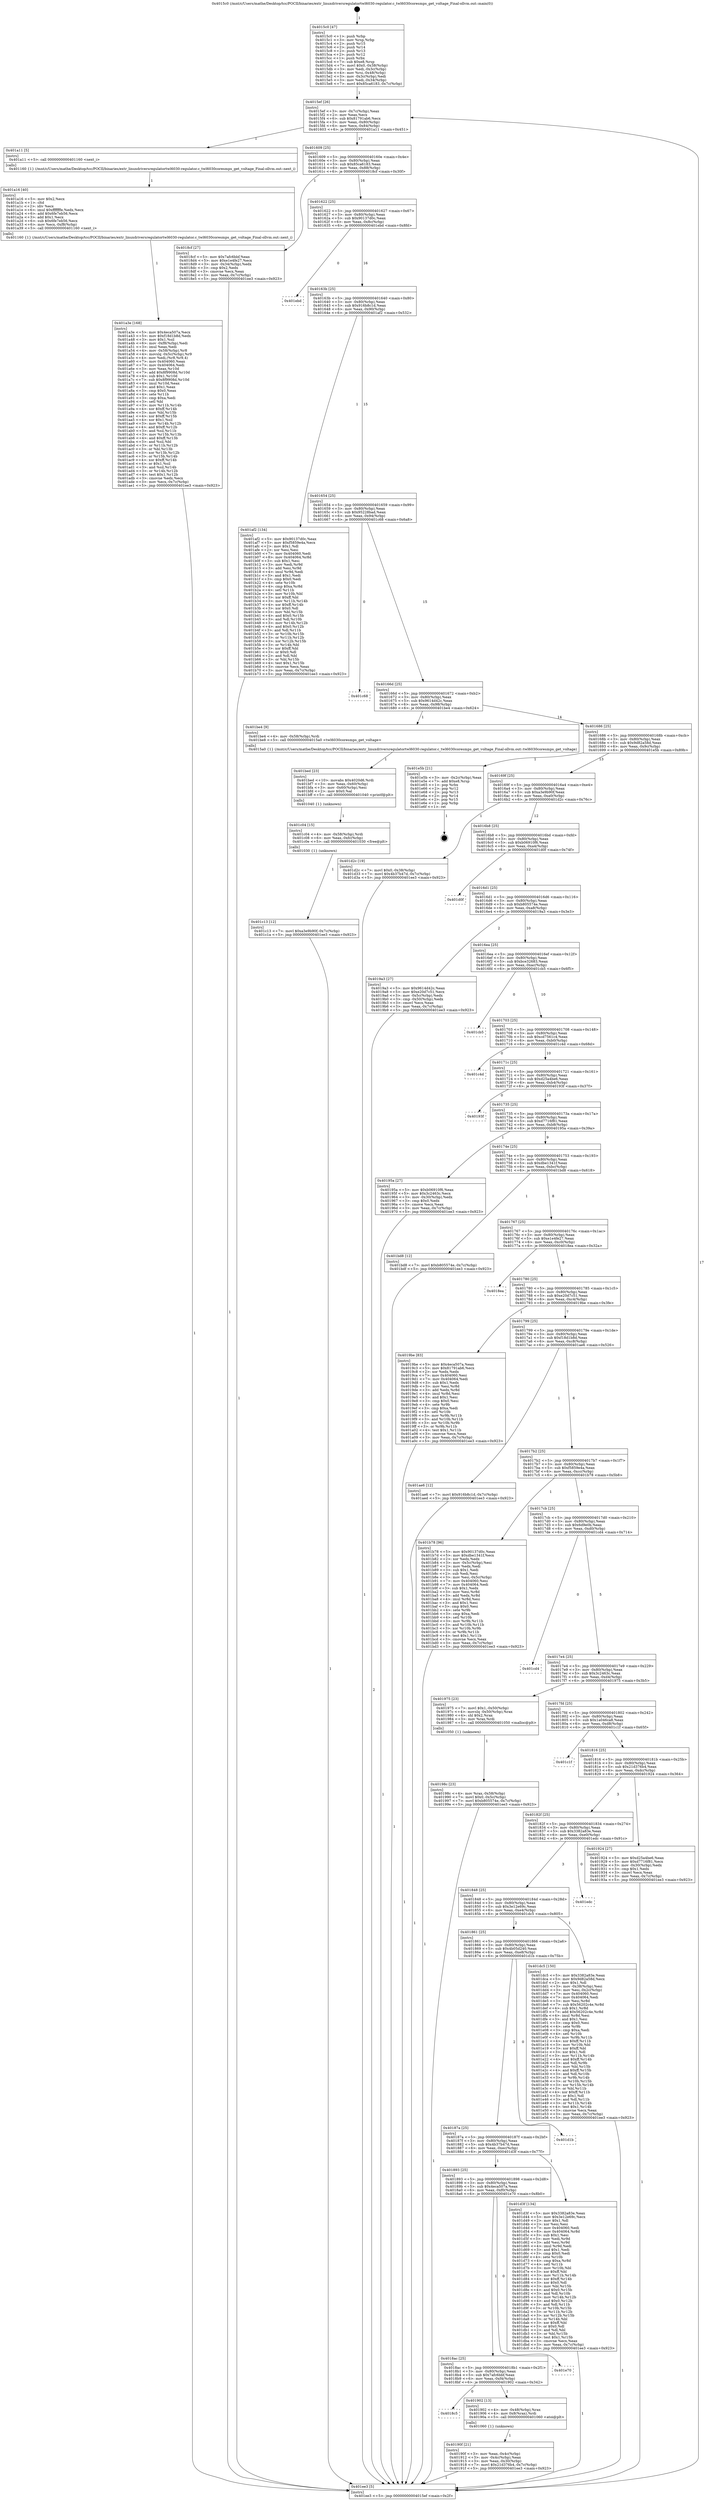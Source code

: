 digraph "0x4015c0" {
  label = "0x4015c0 (/mnt/c/Users/mathe/Desktop/tcc/POCII/binaries/extr_linuxdriversregulatortwl6030-regulator.c_twl6030coresmps_get_voltage_Final-ollvm.out::main(0))"
  labelloc = "t"
  node[shape=record]

  Entry [label="",width=0.3,height=0.3,shape=circle,fillcolor=black,style=filled]
  "0x4015ef" [label="{
     0x4015ef [26]\l
     | [instrs]\l
     &nbsp;&nbsp;0x4015ef \<+3\>: mov -0x7c(%rbp),%eax\l
     &nbsp;&nbsp;0x4015f2 \<+2\>: mov %eax,%ecx\l
     &nbsp;&nbsp;0x4015f4 \<+6\>: sub $0x81791ab6,%ecx\l
     &nbsp;&nbsp;0x4015fa \<+3\>: mov %eax,-0x80(%rbp)\l
     &nbsp;&nbsp;0x4015fd \<+6\>: mov %ecx,-0x84(%rbp)\l
     &nbsp;&nbsp;0x401603 \<+6\>: je 0000000000401a11 \<main+0x451\>\l
  }"]
  "0x401a11" [label="{
     0x401a11 [5]\l
     | [instrs]\l
     &nbsp;&nbsp;0x401a11 \<+5\>: call 0000000000401160 \<next_i\>\l
     | [calls]\l
     &nbsp;&nbsp;0x401160 \{1\} (/mnt/c/Users/mathe/Desktop/tcc/POCII/binaries/extr_linuxdriversregulatortwl6030-regulator.c_twl6030coresmps_get_voltage_Final-ollvm.out::next_i)\l
  }"]
  "0x401609" [label="{
     0x401609 [25]\l
     | [instrs]\l
     &nbsp;&nbsp;0x401609 \<+5\>: jmp 000000000040160e \<main+0x4e\>\l
     &nbsp;&nbsp;0x40160e \<+3\>: mov -0x80(%rbp),%eax\l
     &nbsp;&nbsp;0x401611 \<+5\>: sub $0x85ca6183,%eax\l
     &nbsp;&nbsp;0x401616 \<+6\>: mov %eax,-0x88(%rbp)\l
     &nbsp;&nbsp;0x40161c \<+6\>: je 00000000004018cf \<main+0x30f\>\l
  }"]
  Exit [label="",width=0.3,height=0.3,shape=circle,fillcolor=black,style=filled,peripheries=2]
  "0x4018cf" [label="{
     0x4018cf [27]\l
     | [instrs]\l
     &nbsp;&nbsp;0x4018cf \<+5\>: mov $0x7afc6bbf,%eax\l
     &nbsp;&nbsp;0x4018d4 \<+5\>: mov $0xe1e4fe27,%ecx\l
     &nbsp;&nbsp;0x4018d9 \<+3\>: mov -0x34(%rbp),%edx\l
     &nbsp;&nbsp;0x4018dc \<+3\>: cmp $0x2,%edx\l
     &nbsp;&nbsp;0x4018df \<+3\>: cmovne %ecx,%eax\l
     &nbsp;&nbsp;0x4018e2 \<+3\>: mov %eax,-0x7c(%rbp)\l
     &nbsp;&nbsp;0x4018e5 \<+5\>: jmp 0000000000401ee3 \<main+0x923\>\l
  }"]
  "0x401622" [label="{
     0x401622 [25]\l
     | [instrs]\l
     &nbsp;&nbsp;0x401622 \<+5\>: jmp 0000000000401627 \<main+0x67\>\l
     &nbsp;&nbsp;0x401627 \<+3\>: mov -0x80(%rbp),%eax\l
     &nbsp;&nbsp;0x40162a \<+5\>: sub $0x90137d0c,%eax\l
     &nbsp;&nbsp;0x40162f \<+6\>: mov %eax,-0x8c(%rbp)\l
     &nbsp;&nbsp;0x401635 \<+6\>: je 0000000000401ebd \<main+0x8fd\>\l
  }"]
  "0x401ee3" [label="{
     0x401ee3 [5]\l
     | [instrs]\l
     &nbsp;&nbsp;0x401ee3 \<+5\>: jmp 00000000004015ef \<main+0x2f\>\l
  }"]
  "0x4015c0" [label="{
     0x4015c0 [47]\l
     | [instrs]\l
     &nbsp;&nbsp;0x4015c0 \<+1\>: push %rbp\l
     &nbsp;&nbsp;0x4015c1 \<+3\>: mov %rsp,%rbp\l
     &nbsp;&nbsp;0x4015c4 \<+2\>: push %r15\l
     &nbsp;&nbsp;0x4015c6 \<+2\>: push %r14\l
     &nbsp;&nbsp;0x4015c8 \<+2\>: push %r13\l
     &nbsp;&nbsp;0x4015ca \<+2\>: push %r12\l
     &nbsp;&nbsp;0x4015cc \<+1\>: push %rbx\l
     &nbsp;&nbsp;0x4015cd \<+7\>: sub $0xe8,%rsp\l
     &nbsp;&nbsp;0x4015d4 \<+7\>: movl $0x0,-0x38(%rbp)\l
     &nbsp;&nbsp;0x4015db \<+3\>: mov %edi,-0x3c(%rbp)\l
     &nbsp;&nbsp;0x4015de \<+4\>: mov %rsi,-0x48(%rbp)\l
     &nbsp;&nbsp;0x4015e2 \<+3\>: mov -0x3c(%rbp),%edi\l
     &nbsp;&nbsp;0x4015e5 \<+3\>: mov %edi,-0x34(%rbp)\l
     &nbsp;&nbsp;0x4015e8 \<+7\>: movl $0x85ca6183,-0x7c(%rbp)\l
  }"]
  "0x401c13" [label="{
     0x401c13 [12]\l
     | [instrs]\l
     &nbsp;&nbsp;0x401c13 \<+7\>: movl $0xa3e9b90f,-0x7c(%rbp)\l
     &nbsp;&nbsp;0x401c1a \<+5\>: jmp 0000000000401ee3 \<main+0x923\>\l
  }"]
  "0x401ebd" [label="{
     0x401ebd\l
  }", style=dashed]
  "0x40163b" [label="{
     0x40163b [25]\l
     | [instrs]\l
     &nbsp;&nbsp;0x40163b \<+5\>: jmp 0000000000401640 \<main+0x80\>\l
     &nbsp;&nbsp;0x401640 \<+3\>: mov -0x80(%rbp),%eax\l
     &nbsp;&nbsp;0x401643 \<+5\>: sub $0x916b8c1d,%eax\l
     &nbsp;&nbsp;0x401648 \<+6\>: mov %eax,-0x90(%rbp)\l
     &nbsp;&nbsp;0x40164e \<+6\>: je 0000000000401af2 \<main+0x532\>\l
  }"]
  "0x401c04" [label="{
     0x401c04 [15]\l
     | [instrs]\l
     &nbsp;&nbsp;0x401c04 \<+4\>: mov -0x58(%rbp),%rdi\l
     &nbsp;&nbsp;0x401c08 \<+6\>: mov %eax,-0xfc(%rbp)\l
     &nbsp;&nbsp;0x401c0e \<+5\>: call 0000000000401030 \<free@plt\>\l
     | [calls]\l
     &nbsp;&nbsp;0x401030 \{1\} (unknown)\l
  }"]
  "0x401af2" [label="{
     0x401af2 [134]\l
     | [instrs]\l
     &nbsp;&nbsp;0x401af2 \<+5\>: mov $0x90137d0c,%eax\l
     &nbsp;&nbsp;0x401af7 \<+5\>: mov $0xf5859e4a,%ecx\l
     &nbsp;&nbsp;0x401afc \<+2\>: mov $0x1,%dl\l
     &nbsp;&nbsp;0x401afe \<+2\>: xor %esi,%esi\l
     &nbsp;&nbsp;0x401b00 \<+7\>: mov 0x404060,%edi\l
     &nbsp;&nbsp;0x401b07 \<+8\>: mov 0x404064,%r8d\l
     &nbsp;&nbsp;0x401b0f \<+3\>: sub $0x1,%esi\l
     &nbsp;&nbsp;0x401b12 \<+3\>: mov %edi,%r9d\l
     &nbsp;&nbsp;0x401b15 \<+3\>: add %esi,%r9d\l
     &nbsp;&nbsp;0x401b18 \<+4\>: imul %r9d,%edi\l
     &nbsp;&nbsp;0x401b1c \<+3\>: and $0x1,%edi\l
     &nbsp;&nbsp;0x401b1f \<+3\>: cmp $0x0,%edi\l
     &nbsp;&nbsp;0x401b22 \<+4\>: sete %r10b\l
     &nbsp;&nbsp;0x401b26 \<+4\>: cmp $0xa,%r8d\l
     &nbsp;&nbsp;0x401b2a \<+4\>: setl %r11b\l
     &nbsp;&nbsp;0x401b2e \<+3\>: mov %r10b,%bl\l
     &nbsp;&nbsp;0x401b31 \<+3\>: xor $0xff,%bl\l
     &nbsp;&nbsp;0x401b34 \<+3\>: mov %r11b,%r14b\l
     &nbsp;&nbsp;0x401b37 \<+4\>: xor $0xff,%r14b\l
     &nbsp;&nbsp;0x401b3b \<+3\>: xor $0x0,%dl\l
     &nbsp;&nbsp;0x401b3e \<+3\>: mov %bl,%r15b\l
     &nbsp;&nbsp;0x401b41 \<+4\>: and $0x0,%r15b\l
     &nbsp;&nbsp;0x401b45 \<+3\>: and %dl,%r10b\l
     &nbsp;&nbsp;0x401b48 \<+3\>: mov %r14b,%r12b\l
     &nbsp;&nbsp;0x401b4b \<+4\>: and $0x0,%r12b\l
     &nbsp;&nbsp;0x401b4f \<+3\>: and %dl,%r11b\l
     &nbsp;&nbsp;0x401b52 \<+3\>: or %r10b,%r15b\l
     &nbsp;&nbsp;0x401b55 \<+3\>: or %r11b,%r12b\l
     &nbsp;&nbsp;0x401b58 \<+3\>: xor %r12b,%r15b\l
     &nbsp;&nbsp;0x401b5b \<+3\>: or %r14b,%bl\l
     &nbsp;&nbsp;0x401b5e \<+3\>: xor $0xff,%bl\l
     &nbsp;&nbsp;0x401b61 \<+3\>: or $0x0,%dl\l
     &nbsp;&nbsp;0x401b64 \<+2\>: and %dl,%bl\l
     &nbsp;&nbsp;0x401b66 \<+3\>: or %bl,%r15b\l
     &nbsp;&nbsp;0x401b69 \<+4\>: test $0x1,%r15b\l
     &nbsp;&nbsp;0x401b6d \<+3\>: cmovne %ecx,%eax\l
     &nbsp;&nbsp;0x401b70 \<+3\>: mov %eax,-0x7c(%rbp)\l
     &nbsp;&nbsp;0x401b73 \<+5\>: jmp 0000000000401ee3 \<main+0x923\>\l
  }"]
  "0x401654" [label="{
     0x401654 [25]\l
     | [instrs]\l
     &nbsp;&nbsp;0x401654 \<+5\>: jmp 0000000000401659 \<main+0x99\>\l
     &nbsp;&nbsp;0x401659 \<+3\>: mov -0x80(%rbp),%eax\l
     &nbsp;&nbsp;0x40165c \<+5\>: sub $0x95228bad,%eax\l
     &nbsp;&nbsp;0x401661 \<+6\>: mov %eax,-0x94(%rbp)\l
     &nbsp;&nbsp;0x401667 \<+6\>: je 0000000000401c68 \<main+0x6a8\>\l
  }"]
  "0x401bed" [label="{
     0x401bed [23]\l
     | [instrs]\l
     &nbsp;&nbsp;0x401bed \<+10\>: movabs $0x4020d6,%rdi\l
     &nbsp;&nbsp;0x401bf7 \<+3\>: mov %eax,-0x60(%rbp)\l
     &nbsp;&nbsp;0x401bfa \<+3\>: mov -0x60(%rbp),%esi\l
     &nbsp;&nbsp;0x401bfd \<+2\>: mov $0x0,%al\l
     &nbsp;&nbsp;0x401bff \<+5\>: call 0000000000401040 \<printf@plt\>\l
     | [calls]\l
     &nbsp;&nbsp;0x401040 \{1\} (unknown)\l
  }"]
  "0x401c68" [label="{
     0x401c68\l
  }", style=dashed]
  "0x40166d" [label="{
     0x40166d [25]\l
     | [instrs]\l
     &nbsp;&nbsp;0x40166d \<+5\>: jmp 0000000000401672 \<main+0xb2\>\l
     &nbsp;&nbsp;0x401672 \<+3\>: mov -0x80(%rbp),%eax\l
     &nbsp;&nbsp;0x401675 \<+5\>: sub $0x9614d42c,%eax\l
     &nbsp;&nbsp;0x40167a \<+6\>: mov %eax,-0x98(%rbp)\l
     &nbsp;&nbsp;0x401680 \<+6\>: je 0000000000401be4 \<main+0x624\>\l
  }"]
  "0x401a3e" [label="{
     0x401a3e [168]\l
     | [instrs]\l
     &nbsp;&nbsp;0x401a3e \<+5\>: mov $0x4eca507a,%ecx\l
     &nbsp;&nbsp;0x401a43 \<+5\>: mov $0xf18d1b8d,%edx\l
     &nbsp;&nbsp;0x401a48 \<+3\>: mov $0x1,%sil\l
     &nbsp;&nbsp;0x401a4b \<+6\>: mov -0xf8(%rbp),%edi\l
     &nbsp;&nbsp;0x401a51 \<+3\>: imul %eax,%edi\l
     &nbsp;&nbsp;0x401a54 \<+4\>: mov -0x58(%rbp),%r8\l
     &nbsp;&nbsp;0x401a58 \<+4\>: movslq -0x5c(%rbp),%r9\l
     &nbsp;&nbsp;0x401a5c \<+4\>: mov %edi,(%r8,%r9,4)\l
     &nbsp;&nbsp;0x401a60 \<+7\>: mov 0x404060,%eax\l
     &nbsp;&nbsp;0x401a67 \<+7\>: mov 0x404064,%edi\l
     &nbsp;&nbsp;0x401a6e \<+3\>: mov %eax,%r10d\l
     &nbsp;&nbsp;0x401a71 \<+7\>: add $0x8f9908d,%r10d\l
     &nbsp;&nbsp;0x401a78 \<+4\>: sub $0x1,%r10d\l
     &nbsp;&nbsp;0x401a7c \<+7\>: sub $0x8f9908d,%r10d\l
     &nbsp;&nbsp;0x401a83 \<+4\>: imul %r10d,%eax\l
     &nbsp;&nbsp;0x401a87 \<+3\>: and $0x1,%eax\l
     &nbsp;&nbsp;0x401a8a \<+3\>: cmp $0x0,%eax\l
     &nbsp;&nbsp;0x401a8d \<+4\>: sete %r11b\l
     &nbsp;&nbsp;0x401a91 \<+3\>: cmp $0xa,%edi\l
     &nbsp;&nbsp;0x401a94 \<+3\>: setl %bl\l
     &nbsp;&nbsp;0x401a97 \<+3\>: mov %r11b,%r14b\l
     &nbsp;&nbsp;0x401a9a \<+4\>: xor $0xff,%r14b\l
     &nbsp;&nbsp;0x401a9e \<+3\>: mov %bl,%r15b\l
     &nbsp;&nbsp;0x401aa1 \<+4\>: xor $0xff,%r15b\l
     &nbsp;&nbsp;0x401aa5 \<+4\>: xor $0x1,%sil\l
     &nbsp;&nbsp;0x401aa9 \<+3\>: mov %r14b,%r12b\l
     &nbsp;&nbsp;0x401aac \<+4\>: and $0xff,%r12b\l
     &nbsp;&nbsp;0x401ab0 \<+3\>: and %sil,%r11b\l
     &nbsp;&nbsp;0x401ab3 \<+3\>: mov %r15b,%r13b\l
     &nbsp;&nbsp;0x401ab6 \<+4\>: and $0xff,%r13b\l
     &nbsp;&nbsp;0x401aba \<+3\>: and %sil,%bl\l
     &nbsp;&nbsp;0x401abd \<+3\>: or %r11b,%r12b\l
     &nbsp;&nbsp;0x401ac0 \<+3\>: or %bl,%r13b\l
     &nbsp;&nbsp;0x401ac3 \<+3\>: xor %r13b,%r12b\l
     &nbsp;&nbsp;0x401ac6 \<+3\>: or %r15b,%r14b\l
     &nbsp;&nbsp;0x401ac9 \<+4\>: xor $0xff,%r14b\l
     &nbsp;&nbsp;0x401acd \<+4\>: or $0x1,%sil\l
     &nbsp;&nbsp;0x401ad1 \<+3\>: and %sil,%r14b\l
     &nbsp;&nbsp;0x401ad4 \<+3\>: or %r14b,%r12b\l
     &nbsp;&nbsp;0x401ad7 \<+4\>: test $0x1,%r12b\l
     &nbsp;&nbsp;0x401adb \<+3\>: cmovne %edx,%ecx\l
     &nbsp;&nbsp;0x401ade \<+3\>: mov %ecx,-0x7c(%rbp)\l
     &nbsp;&nbsp;0x401ae1 \<+5\>: jmp 0000000000401ee3 \<main+0x923\>\l
  }"]
  "0x401be4" [label="{
     0x401be4 [9]\l
     | [instrs]\l
     &nbsp;&nbsp;0x401be4 \<+4\>: mov -0x58(%rbp),%rdi\l
     &nbsp;&nbsp;0x401be8 \<+5\>: call 00000000004015a0 \<twl6030coresmps_get_voltage\>\l
     | [calls]\l
     &nbsp;&nbsp;0x4015a0 \{1\} (/mnt/c/Users/mathe/Desktop/tcc/POCII/binaries/extr_linuxdriversregulatortwl6030-regulator.c_twl6030coresmps_get_voltage_Final-ollvm.out::twl6030coresmps_get_voltage)\l
  }"]
  "0x401686" [label="{
     0x401686 [25]\l
     | [instrs]\l
     &nbsp;&nbsp;0x401686 \<+5\>: jmp 000000000040168b \<main+0xcb\>\l
     &nbsp;&nbsp;0x40168b \<+3\>: mov -0x80(%rbp),%eax\l
     &nbsp;&nbsp;0x40168e \<+5\>: sub $0x9d82a58d,%eax\l
     &nbsp;&nbsp;0x401693 \<+6\>: mov %eax,-0x9c(%rbp)\l
     &nbsp;&nbsp;0x401699 \<+6\>: je 0000000000401e5b \<main+0x89b\>\l
  }"]
  "0x401a16" [label="{
     0x401a16 [40]\l
     | [instrs]\l
     &nbsp;&nbsp;0x401a16 \<+5\>: mov $0x2,%ecx\l
     &nbsp;&nbsp;0x401a1b \<+1\>: cltd\l
     &nbsp;&nbsp;0x401a1c \<+2\>: idiv %ecx\l
     &nbsp;&nbsp;0x401a1e \<+6\>: imul $0xfffffffe,%edx,%ecx\l
     &nbsp;&nbsp;0x401a24 \<+6\>: add $0x6fe7eb56,%ecx\l
     &nbsp;&nbsp;0x401a2a \<+3\>: add $0x1,%ecx\l
     &nbsp;&nbsp;0x401a2d \<+6\>: sub $0x6fe7eb56,%ecx\l
     &nbsp;&nbsp;0x401a33 \<+6\>: mov %ecx,-0xf8(%rbp)\l
     &nbsp;&nbsp;0x401a39 \<+5\>: call 0000000000401160 \<next_i\>\l
     | [calls]\l
     &nbsp;&nbsp;0x401160 \{1\} (/mnt/c/Users/mathe/Desktop/tcc/POCII/binaries/extr_linuxdriversregulatortwl6030-regulator.c_twl6030coresmps_get_voltage_Final-ollvm.out::next_i)\l
  }"]
  "0x401e5b" [label="{
     0x401e5b [21]\l
     | [instrs]\l
     &nbsp;&nbsp;0x401e5b \<+3\>: mov -0x2c(%rbp),%eax\l
     &nbsp;&nbsp;0x401e5e \<+7\>: add $0xe8,%rsp\l
     &nbsp;&nbsp;0x401e65 \<+1\>: pop %rbx\l
     &nbsp;&nbsp;0x401e66 \<+2\>: pop %r12\l
     &nbsp;&nbsp;0x401e68 \<+2\>: pop %r13\l
     &nbsp;&nbsp;0x401e6a \<+2\>: pop %r14\l
     &nbsp;&nbsp;0x401e6c \<+2\>: pop %r15\l
     &nbsp;&nbsp;0x401e6e \<+1\>: pop %rbp\l
     &nbsp;&nbsp;0x401e6f \<+1\>: ret\l
  }"]
  "0x40169f" [label="{
     0x40169f [25]\l
     | [instrs]\l
     &nbsp;&nbsp;0x40169f \<+5\>: jmp 00000000004016a4 \<main+0xe4\>\l
     &nbsp;&nbsp;0x4016a4 \<+3\>: mov -0x80(%rbp),%eax\l
     &nbsp;&nbsp;0x4016a7 \<+5\>: sub $0xa3e9b90f,%eax\l
     &nbsp;&nbsp;0x4016ac \<+6\>: mov %eax,-0xa0(%rbp)\l
     &nbsp;&nbsp;0x4016b2 \<+6\>: je 0000000000401d2c \<main+0x76c\>\l
  }"]
  "0x40198c" [label="{
     0x40198c [23]\l
     | [instrs]\l
     &nbsp;&nbsp;0x40198c \<+4\>: mov %rax,-0x58(%rbp)\l
     &nbsp;&nbsp;0x401990 \<+7\>: movl $0x0,-0x5c(%rbp)\l
     &nbsp;&nbsp;0x401997 \<+7\>: movl $0xb805574e,-0x7c(%rbp)\l
     &nbsp;&nbsp;0x40199e \<+5\>: jmp 0000000000401ee3 \<main+0x923\>\l
  }"]
  "0x401d2c" [label="{
     0x401d2c [19]\l
     | [instrs]\l
     &nbsp;&nbsp;0x401d2c \<+7\>: movl $0x0,-0x38(%rbp)\l
     &nbsp;&nbsp;0x401d33 \<+7\>: movl $0x4b37b47d,-0x7c(%rbp)\l
     &nbsp;&nbsp;0x401d3a \<+5\>: jmp 0000000000401ee3 \<main+0x923\>\l
  }"]
  "0x4016b8" [label="{
     0x4016b8 [25]\l
     | [instrs]\l
     &nbsp;&nbsp;0x4016b8 \<+5\>: jmp 00000000004016bd \<main+0xfd\>\l
     &nbsp;&nbsp;0x4016bd \<+3\>: mov -0x80(%rbp),%eax\l
     &nbsp;&nbsp;0x4016c0 \<+5\>: sub $0xb06910f6,%eax\l
     &nbsp;&nbsp;0x4016c5 \<+6\>: mov %eax,-0xa4(%rbp)\l
     &nbsp;&nbsp;0x4016cb \<+6\>: je 0000000000401d0f \<main+0x74f\>\l
  }"]
  "0x40190f" [label="{
     0x40190f [21]\l
     | [instrs]\l
     &nbsp;&nbsp;0x40190f \<+3\>: mov %eax,-0x4c(%rbp)\l
     &nbsp;&nbsp;0x401912 \<+3\>: mov -0x4c(%rbp),%eax\l
     &nbsp;&nbsp;0x401915 \<+3\>: mov %eax,-0x30(%rbp)\l
     &nbsp;&nbsp;0x401918 \<+7\>: movl $0x21d376b4,-0x7c(%rbp)\l
     &nbsp;&nbsp;0x40191f \<+5\>: jmp 0000000000401ee3 \<main+0x923\>\l
  }"]
  "0x401d0f" [label="{
     0x401d0f\l
  }", style=dashed]
  "0x4016d1" [label="{
     0x4016d1 [25]\l
     | [instrs]\l
     &nbsp;&nbsp;0x4016d1 \<+5\>: jmp 00000000004016d6 \<main+0x116\>\l
     &nbsp;&nbsp;0x4016d6 \<+3\>: mov -0x80(%rbp),%eax\l
     &nbsp;&nbsp;0x4016d9 \<+5\>: sub $0xb805574e,%eax\l
     &nbsp;&nbsp;0x4016de \<+6\>: mov %eax,-0xa8(%rbp)\l
     &nbsp;&nbsp;0x4016e4 \<+6\>: je 00000000004019a3 \<main+0x3e3\>\l
  }"]
  "0x4018c5" [label="{
     0x4018c5\l
  }", style=dashed]
  "0x4019a3" [label="{
     0x4019a3 [27]\l
     | [instrs]\l
     &nbsp;&nbsp;0x4019a3 \<+5\>: mov $0x9614d42c,%eax\l
     &nbsp;&nbsp;0x4019a8 \<+5\>: mov $0xe20d7c51,%ecx\l
     &nbsp;&nbsp;0x4019ad \<+3\>: mov -0x5c(%rbp),%edx\l
     &nbsp;&nbsp;0x4019b0 \<+3\>: cmp -0x50(%rbp),%edx\l
     &nbsp;&nbsp;0x4019b3 \<+3\>: cmovl %ecx,%eax\l
     &nbsp;&nbsp;0x4019b6 \<+3\>: mov %eax,-0x7c(%rbp)\l
     &nbsp;&nbsp;0x4019b9 \<+5\>: jmp 0000000000401ee3 \<main+0x923\>\l
  }"]
  "0x4016ea" [label="{
     0x4016ea [25]\l
     | [instrs]\l
     &nbsp;&nbsp;0x4016ea \<+5\>: jmp 00000000004016ef \<main+0x12f\>\l
     &nbsp;&nbsp;0x4016ef \<+3\>: mov -0x80(%rbp),%eax\l
     &nbsp;&nbsp;0x4016f2 \<+5\>: sub $0xbce32683,%eax\l
     &nbsp;&nbsp;0x4016f7 \<+6\>: mov %eax,-0xac(%rbp)\l
     &nbsp;&nbsp;0x4016fd \<+6\>: je 0000000000401cb5 \<main+0x6f5\>\l
  }"]
  "0x401902" [label="{
     0x401902 [13]\l
     | [instrs]\l
     &nbsp;&nbsp;0x401902 \<+4\>: mov -0x48(%rbp),%rax\l
     &nbsp;&nbsp;0x401906 \<+4\>: mov 0x8(%rax),%rdi\l
     &nbsp;&nbsp;0x40190a \<+5\>: call 0000000000401060 \<atoi@plt\>\l
     | [calls]\l
     &nbsp;&nbsp;0x401060 \{1\} (unknown)\l
  }"]
  "0x401cb5" [label="{
     0x401cb5\l
  }", style=dashed]
  "0x401703" [label="{
     0x401703 [25]\l
     | [instrs]\l
     &nbsp;&nbsp;0x401703 \<+5\>: jmp 0000000000401708 \<main+0x148\>\l
     &nbsp;&nbsp;0x401708 \<+3\>: mov -0x80(%rbp),%eax\l
     &nbsp;&nbsp;0x40170b \<+5\>: sub $0xcd7561c4,%eax\l
     &nbsp;&nbsp;0x401710 \<+6\>: mov %eax,-0xb0(%rbp)\l
     &nbsp;&nbsp;0x401716 \<+6\>: je 0000000000401c4d \<main+0x68d\>\l
  }"]
  "0x4018ac" [label="{
     0x4018ac [25]\l
     | [instrs]\l
     &nbsp;&nbsp;0x4018ac \<+5\>: jmp 00000000004018b1 \<main+0x2f1\>\l
     &nbsp;&nbsp;0x4018b1 \<+3\>: mov -0x80(%rbp),%eax\l
     &nbsp;&nbsp;0x4018b4 \<+5\>: sub $0x7afc6bbf,%eax\l
     &nbsp;&nbsp;0x4018b9 \<+6\>: mov %eax,-0xf4(%rbp)\l
     &nbsp;&nbsp;0x4018bf \<+6\>: je 0000000000401902 \<main+0x342\>\l
  }"]
  "0x401c4d" [label="{
     0x401c4d\l
  }", style=dashed]
  "0x40171c" [label="{
     0x40171c [25]\l
     | [instrs]\l
     &nbsp;&nbsp;0x40171c \<+5\>: jmp 0000000000401721 \<main+0x161\>\l
     &nbsp;&nbsp;0x401721 \<+3\>: mov -0x80(%rbp),%eax\l
     &nbsp;&nbsp;0x401724 \<+5\>: sub $0xd25a4be6,%eax\l
     &nbsp;&nbsp;0x401729 \<+6\>: mov %eax,-0xb4(%rbp)\l
     &nbsp;&nbsp;0x40172f \<+6\>: je 000000000040193f \<main+0x37f\>\l
  }"]
  "0x401e70" [label="{
     0x401e70\l
  }", style=dashed]
  "0x40193f" [label="{
     0x40193f\l
  }", style=dashed]
  "0x401735" [label="{
     0x401735 [25]\l
     | [instrs]\l
     &nbsp;&nbsp;0x401735 \<+5\>: jmp 000000000040173a \<main+0x17a\>\l
     &nbsp;&nbsp;0x40173a \<+3\>: mov -0x80(%rbp),%eax\l
     &nbsp;&nbsp;0x40173d \<+5\>: sub $0xd7716f81,%eax\l
     &nbsp;&nbsp;0x401742 \<+6\>: mov %eax,-0xb8(%rbp)\l
     &nbsp;&nbsp;0x401748 \<+6\>: je 000000000040195a \<main+0x39a\>\l
  }"]
  "0x401893" [label="{
     0x401893 [25]\l
     | [instrs]\l
     &nbsp;&nbsp;0x401893 \<+5\>: jmp 0000000000401898 \<main+0x2d8\>\l
     &nbsp;&nbsp;0x401898 \<+3\>: mov -0x80(%rbp),%eax\l
     &nbsp;&nbsp;0x40189b \<+5\>: sub $0x4eca507a,%eax\l
     &nbsp;&nbsp;0x4018a0 \<+6\>: mov %eax,-0xf0(%rbp)\l
     &nbsp;&nbsp;0x4018a6 \<+6\>: je 0000000000401e70 \<main+0x8b0\>\l
  }"]
  "0x40195a" [label="{
     0x40195a [27]\l
     | [instrs]\l
     &nbsp;&nbsp;0x40195a \<+5\>: mov $0xb06910f6,%eax\l
     &nbsp;&nbsp;0x40195f \<+5\>: mov $0x3c2463c,%ecx\l
     &nbsp;&nbsp;0x401964 \<+3\>: mov -0x30(%rbp),%edx\l
     &nbsp;&nbsp;0x401967 \<+3\>: cmp $0x0,%edx\l
     &nbsp;&nbsp;0x40196a \<+3\>: cmove %ecx,%eax\l
     &nbsp;&nbsp;0x40196d \<+3\>: mov %eax,-0x7c(%rbp)\l
     &nbsp;&nbsp;0x401970 \<+5\>: jmp 0000000000401ee3 \<main+0x923\>\l
  }"]
  "0x40174e" [label="{
     0x40174e [25]\l
     | [instrs]\l
     &nbsp;&nbsp;0x40174e \<+5\>: jmp 0000000000401753 \<main+0x193\>\l
     &nbsp;&nbsp;0x401753 \<+3\>: mov -0x80(%rbp),%eax\l
     &nbsp;&nbsp;0x401756 \<+5\>: sub $0xdbe1341f,%eax\l
     &nbsp;&nbsp;0x40175b \<+6\>: mov %eax,-0xbc(%rbp)\l
     &nbsp;&nbsp;0x401761 \<+6\>: je 0000000000401bd8 \<main+0x618\>\l
  }"]
  "0x401d3f" [label="{
     0x401d3f [134]\l
     | [instrs]\l
     &nbsp;&nbsp;0x401d3f \<+5\>: mov $0x3382a83e,%eax\l
     &nbsp;&nbsp;0x401d44 \<+5\>: mov $0x3e12e69c,%ecx\l
     &nbsp;&nbsp;0x401d49 \<+2\>: mov $0x1,%dl\l
     &nbsp;&nbsp;0x401d4b \<+2\>: xor %esi,%esi\l
     &nbsp;&nbsp;0x401d4d \<+7\>: mov 0x404060,%edi\l
     &nbsp;&nbsp;0x401d54 \<+8\>: mov 0x404064,%r8d\l
     &nbsp;&nbsp;0x401d5c \<+3\>: sub $0x1,%esi\l
     &nbsp;&nbsp;0x401d5f \<+3\>: mov %edi,%r9d\l
     &nbsp;&nbsp;0x401d62 \<+3\>: add %esi,%r9d\l
     &nbsp;&nbsp;0x401d65 \<+4\>: imul %r9d,%edi\l
     &nbsp;&nbsp;0x401d69 \<+3\>: and $0x1,%edi\l
     &nbsp;&nbsp;0x401d6c \<+3\>: cmp $0x0,%edi\l
     &nbsp;&nbsp;0x401d6f \<+4\>: sete %r10b\l
     &nbsp;&nbsp;0x401d73 \<+4\>: cmp $0xa,%r8d\l
     &nbsp;&nbsp;0x401d77 \<+4\>: setl %r11b\l
     &nbsp;&nbsp;0x401d7b \<+3\>: mov %r10b,%bl\l
     &nbsp;&nbsp;0x401d7e \<+3\>: xor $0xff,%bl\l
     &nbsp;&nbsp;0x401d81 \<+3\>: mov %r11b,%r14b\l
     &nbsp;&nbsp;0x401d84 \<+4\>: xor $0xff,%r14b\l
     &nbsp;&nbsp;0x401d88 \<+3\>: xor $0x0,%dl\l
     &nbsp;&nbsp;0x401d8b \<+3\>: mov %bl,%r15b\l
     &nbsp;&nbsp;0x401d8e \<+4\>: and $0x0,%r15b\l
     &nbsp;&nbsp;0x401d92 \<+3\>: and %dl,%r10b\l
     &nbsp;&nbsp;0x401d95 \<+3\>: mov %r14b,%r12b\l
     &nbsp;&nbsp;0x401d98 \<+4\>: and $0x0,%r12b\l
     &nbsp;&nbsp;0x401d9c \<+3\>: and %dl,%r11b\l
     &nbsp;&nbsp;0x401d9f \<+3\>: or %r10b,%r15b\l
     &nbsp;&nbsp;0x401da2 \<+3\>: or %r11b,%r12b\l
     &nbsp;&nbsp;0x401da5 \<+3\>: xor %r12b,%r15b\l
     &nbsp;&nbsp;0x401da8 \<+3\>: or %r14b,%bl\l
     &nbsp;&nbsp;0x401dab \<+3\>: xor $0xff,%bl\l
     &nbsp;&nbsp;0x401dae \<+3\>: or $0x0,%dl\l
     &nbsp;&nbsp;0x401db1 \<+2\>: and %dl,%bl\l
     &nbsp;&nbsp;0x401db3 \<+3\>: or %bl,%r15b\l
     &nbsp;&nbsp;0x401db6 \<+4\>: test $0x1,%r15b\l
     &nbsp;&nbsp;0x401dba \<+3\>: cmovne %ecx,%eax\l
     &nbsp;&nbsp;0x401dbd \<+3\>: mov %eax,-0x7c(%rbp)\l
     &nbsp;&nbsp;0x401dc0 \<+5\>: jmp 0000000000401ee3 \<main+0x923\>\l
  }"]
  "0x401bd8" [label="{
     0x401bd8 [12]\l
     | [instrs]\l
     &nbsp;&nbsp;0x401bd8 \<+7\>: movl $0xb805574e,-0x7c(%rbp)\l
     &nbsp;&nbsp;0x401bdf \<+5\>: jmp 0000000000401ee3 \<main+0x923\>\l
  }"]
  "0x401767" [label="{
     0x401767 [25]\l
     | [instrs]\l
     &nbsp;&nbsp;0x401767 \<+5\>: jmp 000000000040176c \<main+0x1ac\>\l
     &nbsp;&nbsp;0x40176c \<+3\>: mov -0x80(%rbp),%eax\l
     &nbsp;&nbsp;0x40176f \<+5\>: sub $0xe1e4fe27,%eax\l
     &nbsp;&nbsp;0x401774 \<+6\>: mov %eax,-0xc0(%rbp)\l
     &nbsp;&nbsp;0x40177a \<+6\>: je 00000000004018ea \<main+0x32a\>\l
  }"]
  "0x40187a" [label="{
     0x40187a [25]\l
     | [instrs]\l
     &nbsp;&nbsp;0x40187a \<+5\>: jmp 000000000040187f \<main+0x2bf\>\l
     &nbsp;&nbsp;0x40187f \<+3\>: mov -0x80(%rbp),%eax\l
     &nbsp;&nbsp;0x401882 \<+5\>: sub $0x4b37b47d,%eax\l
     &nbsp;&nbsp;0x401887 \<+6\>: mov %eax,-0xec(%rbp)\l
     &nbsp;&nbsp;0x40188d \<+6\>: je 0000000000401d3f \<main+0x77f\>\l
  }"]
  "0x4018ea" [label="{
     0x4018ea\l
  }", style=dashed]
  "0x401780" [label="{
     0x401780 [25]\l
     | [instrs]\l
     &nbsp;&nbsp;0x401780 \<+5\>: jmp 0000000000401785 \<main+0x1c5\>\l
     &nbsp;&nbsp;0x401785 \<+3\>: mov -0x80(%rbp),%eax\l
     &nbsp;&nbsp;0x401788 \<+5\>: sub $0xe20d7c51,%eax\l
     &nbsp;&nbsp;0x40178d \<+6\>: mov %eax,-0xc4(%rbp)\l
     &nbsp;&nbsp;0x401793 \<+6\>: je 00000000004019be \<main+0x3fe\>\l
  }"]
  "0x401d1b" [label="{
     0x401d1b\l
  }", style=dashed]
  "0x4019be" [label="{
     0x4019be [83]\l
     | [instrs]\l
     &nbsp;&nbsp;0x4019be \<+5\>: mov $0x4eca507a,%eax\l
     &nbsp;&nbsp;0x4019c3 \<+5\>: mov $0x81791ab6,%ecx\l
     &nbsp;&nbsp;0x4019c8 \<+2\>: xor %edx,%edx\l
     &nbsp;&nbsp;0x4019ca \<+7\>: mov 0x404060,%esi\l
     &nbsp;&nbsp;0x4019d1 \<+7\>: mov 0x404064,%edi\l
     &nbsp;&nbsp;0x4019d8 \<+3\>: sub $0x1,%edx\l
     &nbsp;&nbsp;0x4019db \<+3\>: mov %esi,%r8d\l
     &nbsp;&nbsp;0x4019de \<+3\>: add %edx,%r8d\l
     &nbsp;&nbsp;0x4019e1 \<+4\>: imul %r8d,%esi\l
     &nbsp;&nbsp;0x4019e5 \<+3\>: and $0x1,%esi\l
     &nbsp;&nbsp;0x4019e8 \<+3\>: cmp $0x0,%esi\l
     &nbsp;&nbsp;0x4019eb \<+4\>: sete %r9b\l
     &nbsp;&nbsp;0x4019ef \<+3\>: cmp $0xa,%edi\l
     &nbsp;&nbsp;0x4019f2 \<+4\>: setl %r10b\l
     &nbsp;&nbsp;0x4019f6 \<+3\>: mov %r9b,%r11b\l
     &nbsp;&nbsp;0x4019f9 \<+3\>: and %r10b,%r11b\l
     &nbsp;&nbsp;0x4019fc \<+3\>: xor %r10b,%r9b\l
     &nbsp;&nbsp;0x4019ff \<+3\>: or %r9b,%r11b\l
     &nbsp;&nbsp;0x401a02 \<+4\>: test $0x1,%r11b\l
     &nbsp;&nbsp;0x401a06 \<+3\>: cmovne %ecx,%eax\l
     &nbsp;&nbsp;0x401a09 \<+3\>: mov %eax,-0x7c(%rbp)\l
     &nbsp;&nbsp;0x401a0c \<+5\>: jmp 0000000000401ee3 \<main+0x923\>\l
  }"]
  "0x401799" [label="{
     0x401799 [25]\l
     | [instrs]\l
     &nbsp;&nbsp;0x401799 \<+5\>: jmp 000000000040179e \<main+0x1de\>\l
     &nbsp;&nbsp;0x40179e \<+3\>: mov -0x80(%rbp),%eax\l
     &nbsp;&nbsp;0x4017a1 \<+5\>: sub $0xf18d1b8d,%eax\l
     &nbsp;&nbsp;0x4017a6 \<+6\>: mov %eax,-0xc8(%rbp)\l
     &nbsp;&nbsp;0x4017ac \<+6\>: je 0000000000401ae6 \<main+0x526\>\l
  }"]
  "0x401861" [label="{
     0x401861 [25]\l
     | [instrs]\l
     &nbsp;&nbsp;0x401861 \<+5\>: jmp 0000000000401866 \<main+0x2a6\>\l
     &nbsp;&nbsp;0x401866 \<+3\>: mov -0x80(%rbp),%eax\l
     &nbsp;&nbsp;0x401869 \<+5\>: sub $0x4b05d240,%eax\l
     &nbsp;&nbsp;0x40186e \<+6\>: mov %eax,-0xe8(%rbp)\l
     &nbsp;&nbsp;0x401874 \<+6\>: je 0000000000401d1b \<main+0x75b\>\l
  }"]
  "0x401ae6" [label="{
     0x401ae6 [12]\l
     | [instrs]\l
     &nbsp;&nbsp;0x401ae6 \<+7\>: movl $0x916b8c1d,-0x7c(%rbp)\l
     &nbsp;&nbsp;0x401aed \<+5\>: jmp 0000000000401ee3 \<main+0x923\>\l
  }"]
  "0x4017b2" [label="{
     0x4017b2 [25]\l
     | [instrs]\l
     &nbsp;&nbsp;0x4017b2 \<+5\>: jmp 00000000004017b7 \<main+0x1f7\>\l
     &nbsp;&nbsp;0x4017b7 \<+3\>: mov -0x80(%rbp),%eax\l
     &nbsp;&nbsp;0x4017ba \<+5\>: sub $0xf5859e4a,%eax\l
     &nbsp;&nbsp;0x4017bf \<+6\>: mov %eax,-0xcc(%rbp)\l
     &nbsp;&nbsp;0x4017c5 \<+6\>: je 0000000000401b78 \<main+0x5b8\>\l
  }"]
  "0x401dc5" [label="{
     0x401dc5 [150]\l
     | [instrs]\l
     &nbsp;&nbsp;0x401dc5 \<+5\>: mov $0x3382a83e,%eax\l
     &nbsp;&nbsp;0x401dca \<+5\>: mov $0x9d82a58d,%ecx\l
     &nbsp;&nbsp;0x401dcf \<+2\>: mov $0x1,%dl\l
     &nbsp;&nbsp;0x401dd1 \<+3\>: mov -0x38(%rbp),%esi\l
     &nbsp;&nbsp;0x401dd4 \<+3\>: mov %esi,-0x2c(%rbp)\l
     &nbsp;&nbsp;0x401dd7 \<+7\>: mov 0x404060,%esi\l
     &nbsp;&nbsp;0x401dde \<+7\>: mov 0x404064,%edi\l
     &nbsp;&nbsp;0x401de5 \<+3\>: mov %esi,%r8d\l
     &nbsp;&nbsp;0x401de8 \<+7\>: sub $0x56202c4e,%r8d\l
     &nbsp;&nbsp;0x401def \<+4\>: sub $0x1,%r8d\l
     &nbsp;&nbsp;0x401df3 \<+7\>: add $0x56202c4e,%r8d\l
     &nbsp;&nbsp;0x401dfa \<+4\>: imul %r8d,%esi\l
     &nbsp;&nbsp;0x401dfe \<+3\>: and $0x1,%esi\l
     &nbsp;&nbsp;0x401e01 \<+3\>: cmp $0x0,%esi\l
     &nbsp;&nbsp;0x401e04 \<+4\>: sete %r9b\l
     &nbsp;&nbsp;0x401e08 \<+3\>: cmp $0xa,%edi\l
     &nbsp;&nbsp;0x401e0b \<+4\>: setl %r10b\l
     &nbsp;&nbsp;0x401e0f \<+3\>: mov %r9b,%r11b\l
     &nbsp;&nbsp;0x401e12 \<+4\>: xor $0xff,%r11b\l
     &nbsp;&nbsp;0x401e16 \<+3\>: mov %r10b,%bl\l
     &nbsp;&nbsp;0x401e19 \<+3\>: xor $0xff,%bl\l
     &nbsp;&nbsp;0x401e1c \<+3\>: xor $0x1,%dl\l
     &nbsp;&nbsp;0x401e1f \<+3\>: mov %r11b,%r14b\l
     &nbsp;&nbsp;0x401e22 \<+4\>: and $0xff,%r14b\l
     &nbsp;&nbsp;0x401e26 \<+3\>: and %dl,%r9b\l
     &nbsp;&nbsp;0x401e29 \<+3\>: mov %bl,%r15b\l
     &nbsp;&nbsp;0x401e2c \<+4\>: and $0xff,%r15b\l
     &nbsp;&nbsp;0x401e30 \<+3\>: and %dl,%r10b\l
     &nbsp;&nbsp;0x401e33 \<+3\>: or %r9b,%r14b\l
     &nbsp;&nbsp;0x401e36 \<+3\>: or %r10b,%r15b\l
     &nbsp;&nbsp;0x401e39 \<+3\>: xor %r15b,%r14b\l
     &nbsp;&nbsp;0x401e3c \<+3\>: or %bl,%r11b\l
     &nbsp;&nbsp;0x401e3f \<+4\>: xor $0xff,%r11b\l
     &nbsp;&nbsp;0x401e43 \<+3\>: or $0x1,%dl\l
     &nbsp;&nbsp;0x401e46 \<+3\>: and %dl,%r11b\l
     &nbsp;&nbsp;0x401e49 \<+3\>: or %r11b,%r14b\l
     &nbsp;&nbsp;0x401e4c \<+4\>: test $0x1,%r14b\l
     &nbsp;&nbsp;0x401e50 \<+3\>: cmovne %ecx,%eax\l
     &nbsp;&nbsp;0x401e53 \<+3\>: mov %eax,-0x7c(%rbp)\l
     &nbsp;&nbsp;0x401e56 \<+5\>: jmp 0000000000401ee3 \<main+0x923\>\l
  }"]
  "0x401b78" [label="{
     0x401b78 [96]\l
     | [instrs]\l
     &nbsp;&nbsp;0x401b78 \<+5\>: mov $0x90137d0c,%eax\l
     &nbsp;&nbsp;0x401b7d \<+5\>: mov $0xdbe1341f,%ecx\l
     &nbsp;&nbsp;0x401b82 \<+2\>: xor %edx,%edx\l
     &nbsp;&nbsp;0x401b84 \<+3\>: mov -0x5c(%rbp),%esi\l
     &nbsp;&nbsp;0x401b87 \<+2\>: mov %edx,%edi\l
     &nbsp;&nbsp;0x401b89 \<+3\>: sub $0x1,%edi\l
     &nbsp;&nbsp;0x401b8c \<+2\>: sub %edi,%esi\l
     &nbsp;&nbsp;0x401b8e \<+3\>: mov %esi,-0x5c(%rbp)\l
     &nbsp;&nbsp;0x401b91 \<+7\>: mov 0x404060,%esi\l
     &nbsp;&nbsp;0x401b98 \<+7\>: mov 0x404064,%edi\l
     &nbsp;&nbsp;0x401b9f \<+3\>: sub $0x1,%edx\l
     &nbsp;&nbsp;0x401ba2 \<+3\>: mov %esi,%r8d\l
     &nbsp;&nbsp;0x401ba5 \<+3\>: add %edx,%r8d\l
     &nbsp;&nbsp;0x401ba8 \<+4\>: imul %r8d,%esi\l
     &nbsp;&nbsp;0x401bac \<+3\>: and $0x1,%esi\l
     &nbsp;&nbsp;0x401baf \<+3\>: cmp $0x0,%esi\l
     &nbsp;&nbsp;0x401bb2 \<+4\>: sete %r9b\l
     &nbsp;&nbsp;0x401bb6 \<+3\>: cmp $0xa,%edi\l
     &nbsp;&nbsp;0x401bb9 \<+4\>: setl %r10b\l
     &nbsp;&nbsp;0x401bbd \<+3\>: mov %r9b,%r11b\l
     &nbsp;&nbsp;0x401bc0 \<+3\>: and %r10b,%r11b\l
     &nbsp;&nbsp;0x401bc3 \<+3\>: xor %r10b,%r9b\l
     &nbsp;&nbsp;0x401bc6 \<+3\>: or %r9b,%r11b\l
     &nbsp;&nbsp;0x401bc9 \<+4\>: test $0x1,%r11b\l
     &nbsp;&nbsp;0x401bcd \<+3\>: cmovne %ecx,%eax\l
     &nbsp;&nbsp;0x401bd0 \<+3\>: mov %eax,-0x7c(%rbp)\l
     &nbsp;&nbsp;0x401bd3 \<+5\>: jmp 0000000000401ee3 \<main+0x923\>\l
  }"]
  "0x4017cb" [label="{
     0x4017cb [25]\l
     | [instrs]\l
     &nbsp;&nbsp;0x4017cb \<+5\>: jmp 00000000004017d0 \<main+0x210\>\l
     &nbsp;&nbsp;0x4017d0 \<+3\>: mov -0x80(%rbp),%eax\l
     &nbsp;&nbsp;0x4017d3 \<+5\>: sub $0x6d9e0b,%eax\l
     &nbsp;&nbsp;0x4017d8 \<+6\>: mov %eax,-0xd0(%rbp)\l
     &nbsp;&nbsp;0x4017de \<+6\>: je 0000000000401cd4 \<main+0x714\>\l
  }"]
  "0x401848" [label="{
     0x401848 [25]\l
     | [instrs]\l
     &nbsp;&nbsp;0x401848 \<+5\>: jmp 000000000040184d \<main+0x28d\>\l
     &nbsp;&nbsp;0x40184d \<+3\>: mov -0x80(%rbp),%eax\l
     &nbsp;&nbsp;0x401850 \<+5\>: sub $0x3e12e69c,%eax\l
     &nbsp;&nbsp;0x401855 \<+6\>: mov %eax,-0xe4(%rbp)\l
     &nbsp;&nbsp;0x40185b \<+6\>: je 0000000000401dc5 \<main+0x805\>\l
  }"]
  "0x401cd4" [label="{
     0x401cd4\l
  }", style=dashed]
  "0x4017e4" [label="{
     0x4017e4 [25]\l
     | [instrs]\l
     &nbsp;&nbsp;0x4017e4 \<+5\>: jmp 00000000004017e9 \<main+0x229\>\l
     &nbsp;&nbsp;0x4017e9 \<+3\>: mov -0x80(%rbp),%eax\l
     &nbsp;&nbsp;0x4017ec \<+5\>: sub $0x3c2463c,%eax\l
     &nbsp;&nbsp;0x4017f1 \<+6\>: mov %eax,-0xd4(%rbp)\l
     &nbsp;&nbsp;0x4017f7 \<+6\>: je 0000000000401975 \<main+0x3b5\>\l
  }"]
  "0x401edc" [label="{
     0x401edc\l
  }", style=dashed]
  "0x401975" [label="{
     0x401975 [23]\l
     | [instrs]\l
     &nbsp;&nbsp;0x401975 \<+7\>: movl $0x1,-0x50(%rbp)\l
     &nbsp;&nbsp;0x40197c \<+4\>: movslq -0x50(%rbp),%rax\l
     &nbsp;&nbsp;0x401980 \<+4\>: shl $0x2,%rax\l
     &nbsp;&nbsp;0x401984 \<+3\>: mov %rax,%rdi\l
     &nbsp;&nbsp;0x401987 \<+5\>: call 0000000000401050 \<malloc@plt\>\l
     | [calls]\l
     &nbsp;&nbsp;0x401050 \{1\} (unknown)\l
  }"]
  "0x4017fd" [label="{
     0x4017fd [25]\l
     | [instrs]\l
     &nbsp;&nbsp;0x4017fd \<+5\>: jmp 0000000000401802 \<main+0x242\>\l
     &nbsp;&nbsp;0x401802 \<+3\>: mov -0x80(%rbp),%eax\l
     &nbsp;&nbsp;0x401805 \<+5\>: sub $0x1a046ca8,%eax\l
     &nbsp;&nbsp;0x40180a \<+6\>: mov %eax,-0xd8(%rbp)\l
     &nbsp;&nbsp;0x401810 \<+6\>: je 0000000000401c1f \<main+0x65f\>\l
  }"]
  "0x40182f" [label="{
     0x40182f [25]\l
     | [instrs]\l
     &nbsp;&nbsp;0x40182f \<+5\>: jmp 0000000000401834 \<main+0x274\>\l
     &nbsp;&nbsp;0x401834 \<+3\>: mov -0x80(%rbp),%eax\l
     &nbsp;&nbsp;0x401837 \<+5\>: sub $0x3382a83e,%eax\l
     &nbsp;&nbsp;0x40183c \<+6\>: mov %eax,-0xe0(%rbp)\l
     &nbsp;&nbsp;0x401842 \<+6\>: je 0000000000401edc \<main+0x91c\>\l
  }"]
  "0x401c1f" [label="{
     0x401c1f\l
  }", style=dashed]
  "0x401816" [label="{
     0x401816 [25]\l
     | [instrs]\l
     &nbsp;&nbsp;0x401816 \<+5\>: jmp 000000000040181b \<main+0x25b\>\l
     &nbsp;&nbsp;0x40181b \<+3\>: mov -0x80(%rbp),%eax\l
     &nbsp;&nbsp;0x40181e \<+5\>: sub $0x21d376b4,%eax\l
     &nbsp;&nbsp;0x401823 \<+6\>: mov %eax,-0xdc(%rbp)\l
     &nbsp;&nbsp;0x401829 \<+6\>: je 0000000000401924 \<main+0x364\>\l
  }"]
  "0x401924" [label="{
     0x401924 [27]\l
     | [instrs]\l
     &nbsp;&nbsp;0x401924 \<+5\>: mov $0xd25a4be6,%eax\l
     &nbsp;&nbsp;0x401929 \<+5\>: mov $0xd7716f81,%ecx\l
     &nbsp;&nbsp;0x40192e \<+3\>: mov -0x30(%rbp),%edx\l
     &nbsp;&nbsp;0x401931 \<+3\>: cmp $0x1,%edx\l
     &nbsp;&nbsp;0x401934 \<+3\>: cmovl %ecx,%eax\l
     &nbsp;&nbsp;0x401937 \<+3\>: mov %eax,-0x7c(%rbp)\l
     &nbsp;&nbsp;0x40193a \<+5\>: jmp 0000000000401ee3 \<main+0x923\>\l
  }"]
  Entry -> "0x4015c0" [label=" 1"]
  "0x4015ef" -> "0x401a11" [label=" 1"]
  "0x4015ef" -> "0x401609" [label=" 17"]
  "0x401e5b" -> Exit [label=" 1"]
  "0x401609" -> "0x4018cf" [label=" 1"]
  "0x401609" -> "0x401622" [label=" 16"]
  "0x4018cf" -> "0x401ee3" [label=" 1"]
  "0x4015c0" -> "0x4015ef" [label=" 1"]
  "0x401ee3" -> "0x4015ef" [label=" 17"]
  "0x401dc5" -> "0x401ee3" [label=" 1"]
  "0x401622" -> "0x401ebd" [label=" 0"]
  "0x401622" -> "0x40163b" [label=" 16"]
  "0x401d3f" -> "0x401ee3" [label=" 1"]
  "0x40163b" -> "0x401af2" [label=" 1"]
  "0x40163b" -> "0x401654" [label=" 15"]
  "0x401d2c" -> "0x401ee3" [label=" 1"]
  "0x401654" -> "0x401c68" [label=" 0"]
  "0x401654" -> "0x40166d" [label=" 15"]
  "0x401c13" -> "0x401ee3" [label=" 1"]
  "0x40166d" -> "0x401be4" [label=" 1"]
  "0x40166d" -> "0x401686" [label=" 14"]
  "0x401c04" -> "0x401c13" [label=" 1"]
  "0x401686" -> "0x401e5b" [label=" 1"]
  "0x401686" -> "0x40169f" [label=" 13"]
  "0x401bed" -> "0x401c04" [label=" 1"]
  "0x40169f" -> "0x401d2c" [label=" 1"]
  "0x40169f" -> "0x4016b8" [label=" 12"]
  "0x401be4" -> "0x401bed" [label=" 1"]
  "0x4016b8" -> "0x401d0f" [label=" 0"]
  "0x4016b8" -> "0x4016d1" [label=" 12"]
  "0x401bd8" -> "0x401ee3" [label=" 1"]
  "0x4016d1" -> "0x4019a3" [label=" 2"]
  "0x4016d1" -> "0x4016ea" [label=" 10"]
  "0x401b78" -> "0x401ee3" [label=" 1"]
  "0x4016ea" -> "0x401cb5" [label=" 0"]
  "0x4016ea" -> "0x401703" [label=" 10"]
  "0x401af2" -> "0x401ee3" [label=" 1"]
  "0x401703" -> "0x401c4d" [label=" 0"]
  "0x401703" -> "0x40171c" [label=" 10"]
  "0x401a3e" -> "0x401ee3" [label=" 1"]
  "0x40171c" -> "0x40193f" [label=" 0"]
  "0x40171c" -> "0x401735" [label=" 10"]
  "0x401a16" -> "0x401a3e" [label=" 1"]
  "0x401735" -> "0x40195a" [label=" 1"]
  "0x401735" -> "0x40174e" [label=" 9"]
  "0x4019be" -> "0x401ee3" [label=" 1"]
  "0x40174e" -> "0x401bd8" [label=" 1"]
  "0x40174e" -> "0x401767" [label=" 8"]
  "0x4019a3" -> "0x401ee3" [label=" 2"]
  "0x401767" -> "0x4018ea" [label=" 0"]
  "0x401767" -> "0x401780" [label=" 8"]
  "0x401975" -> "0x40198c" [label=" 1"]
  "0x401780" -> "0x4019be" [label=" 1"]
  "0x401780" -> "0x401799" [label=" 7"]
  "0x40195a" -> "0x401ee3" [label=" 1"]
  "0x401799" -> "0x401ae6" [label=" 1"]
  "0x401799" -> "0x4017b2" [label=" 6"]
  "0x40190f" -> "0x401ee3" [label=" 1"]
  "0x4017b2" -> "0x401b78" [label=" 1"]
  "0x4017b2" -> "0x4017cb" [label=" 5"]
  "0x401902" -> "0x40190f" [label=" 1"]
  "0x4017cb" -> "0x401cd4" [label=" 0"]
  "0x4017cb" -> "0x4017e4" [label=" 5"]
  "0x4018ac" -> "0x401902" [label=" 1"]
  "0x4017e4" -> "0x401975" [label=" 1"]
  "0x4017e4" -> "0x4017fd" [label=" 4"]
  "0x401ae6" -> "0x401ee3" [label=" 1"]
  "0x4017fd" -> "0x401c1f" [label=" 0"]
  "0x4017fd" -> "0x401816" [label=" 4"]
  "0x401893" -> "0x401e70" [label=" 0"]
  "0x401816" -> "0x401924" [label=" 1"]
  "0x401816" -> "0x40182f" [label=" 3"]
  "0x401893" -> "0x4018ac" [label=" 1"]
  "0x40182f" -> "0x401edc" [label=" 0"]
  "0x40182f" -> "0x401848" [label=" 3"]
  "0x4018ac" -> "0x4018c5" [label=" 0"]
  "0x401848" -> "0x401dc5" [label=" 1"]
  "0x401848" -> "0x401861" [label=" 2"]
  "0x401924" -> "0x401ee3" [label=" 1"]
  "0x401861" -> "0x401d1b" [label=" 0"]
  "0x401861" -> "0x40187a" [label=" 2"]
  "0x40198c" -> "0x401ee3" [label=" 1"]
  "0x40187a" -> "0x401d3f" [label=" 1"]
  "0x40187a" -> "0x401893" [label=" 1"]
  "0x401a11" -> "0x401a16" [label=" 1"]
}

